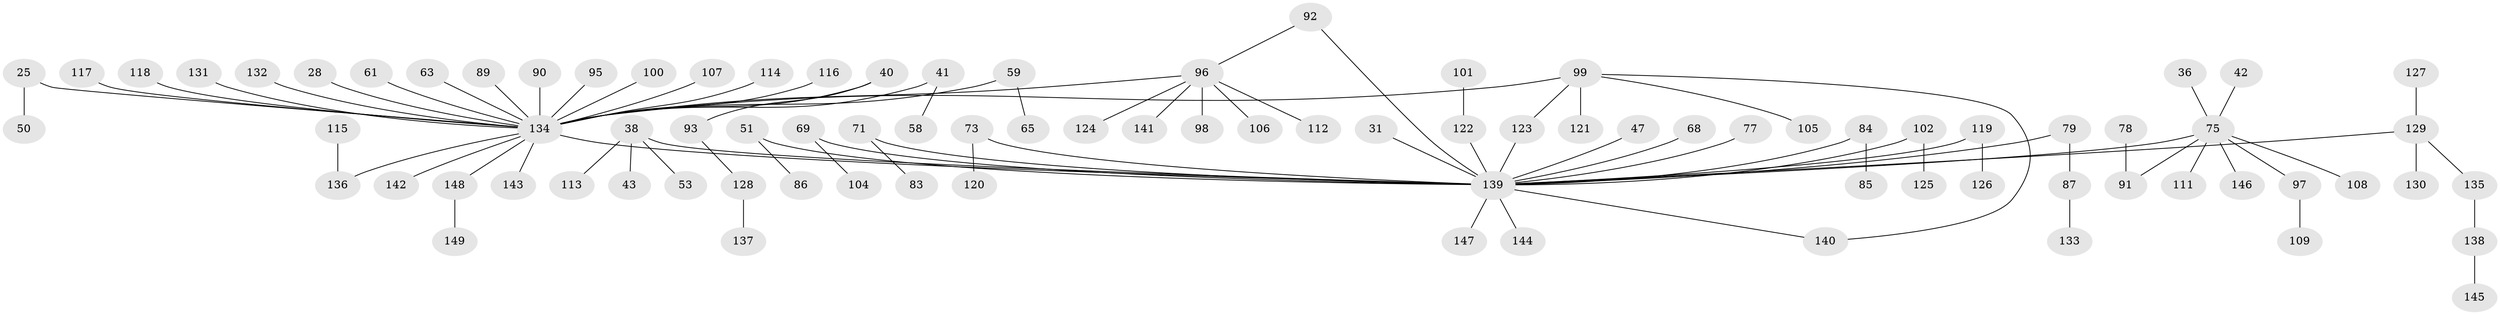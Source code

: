 // original degree distribution, {8: 0.013422818791946308, 7: 0.013422818791946308, 4: 0.0738255033557047, 5: 0.020134228187919462, 2: 0.28187919463087246, 3: 0.11409395973154363, 6: 0.013422818791946308, 1: 0.4697986577181208}
// Generated by graph-tools (version 1.1) at 2025/44/03/04/25 21:44:40]
// undirected, 89 vertices, 91 edges
graph export_dot {
graph [start="1"]
  node [color=gray90,style=filled];
  25;
  28;
  31;
  36;
  38;
  40;
  41;
  42;
  43;
  47;
  50;
  51;
  53;
  58;
  59 [super="+14"];
  61 [super="+23"];
  63;
  65;
  68;
  69;
  71;
  73;
  75 [super="+48+74"];
  77;
  78;
  79;
  83;
  84;
  85;
  86;
  87;
  89;
  90;
  91 [super="+10"];
  92;
  93;
  95;
  96 [super="+67+62"];
  97;
  98;
  99 [super="+49+34+82"];
  100;
  101;
  102;
  104;
  105;
  106;
  107;
  108;
  109;
  111;
  112;
  113;
  114;
  115;
  116;
  117;
  118;
  119;
  120;
  121;
  122 [super="+27+35+44+70"];
  123;
  124;
  125;
  126;
  127;
  128;
  129 [super="+81"];
  130;
  131;
  132;
  133;
  134 [super="+110+103+94"];
  135;
  136 [super="+57"];
  137;
  138;
  139 [super="+39+11+66+64+21+80"];
  140 [super="+88"];
  141;
  142;
  143;
  144;
  145;
  146;
  147;
  148;
  149;
  25 -- 50;
  25 -- 134;
  28 -- 134;
  31 -- 139;
  36 -- 75;
  38 -- 43;
  38 -- 53;
  38 -- 113;
  38 -- 139;
  40 -- 93;
  40 -- 134;
  41 -- 58;
  41 -- 134;
  42 -- 75;
  47 -- 139;
  51 -- 86;
  51 -- 139;
  59 -- 65;
  59 -- 134;
  61 -- 134;
  63 -- 134;
  68 -- 139;
  69 -- 104;
  69 -- 139;
  71 -- 83;
  71 -- 139;
  73 -- 120;
  73 -- 139;
  75 -- 108;
  75 -- 146;
  75 -- 111;
  75 -- 97;
  75 -- 91;
  75 -- 139;
  77 -- 139;
  78 -- 91;
  79 -- 87;
  79 -- 139;
  84 -- 85;
  84 -- 139;
  87 -- 133;
  89 -- 134;
  90 -- 134;
  92 -- 96;
  92 -- 139;
  93 -- 128;
  95 -- 134;
  96 -- 112;
  96 -- 134;
  96 -- 141;
  96 -- 98;
  96 -- 124;
  96 -- 106;
  97 -- 109;
  99 -- 121;
  99 -- 123;
  99 -- 105;
  99 -- 134;
  99 -- 140;
  100 -- 134;
  101 -- 122;
  102 -- 125;
  102 -- 139;
  107 -- 134;
  114 -- 134;
  115 -- 136;
  116 -- 134;
  117 -- 134;
  118 -- 134;
  119 -- 126;
  119 -- 139;
  122 -- 139;
  123 -- 139;
  127 -- 129;
  128 -- 137;
  129 -- 130;
  129 -- 135;
  129 -- 139;
  131 -- 134;
  132 -- 134;
  134 -- 139 [weight=3];
  134 -- 148;
  134 -- 136;
  134 -- 142;
  134 -- 143;
  135 -- 138;
  138 -- 145;
  139 -- 144;
  139 -- 147;
  139 -- 140;
  148 -- 149;
}
